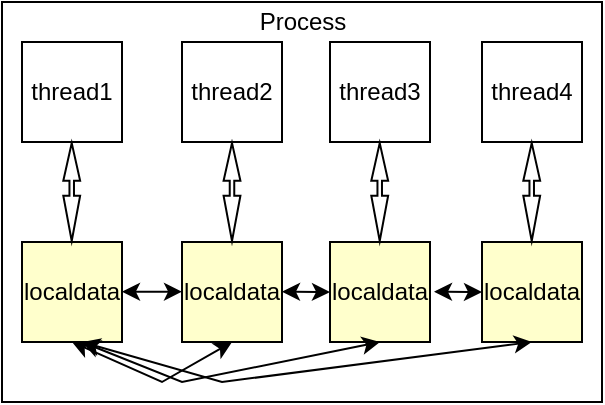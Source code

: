 <mxfile version="19.0.2" type="github">
  <diagram id="XTlzsOSv1tw_jqXcZtUm" name="Page-1">
    <mxGraphModel dx="665" dy="289" grid="1" gridSize="10" guides="1" tooltips="1" connect="1" arrows="1" fold="1" page="1" pageScale="1" pageWidth="827" pageHeight="1169" math="0" shadow="0">
      <root>
        <mxCell id="0" />
        <mxCell id="1" parent="0" />
        <mxCell id="WxwyEEQFFlaklBJ_KM64-1" value="" style="rounded=0;whiteSpace=wrap;html=1;" vertex="1" parent="1">
          <mxGeometry x="120" y="270" width="300" height="200" as="geometry" />
        </mxCell>
        <mxCell id="WxwyEEQFFlaklBJ_KM64-2" value="Process" style="text;html=1;align=center;verticalAlign=middle;resizable=0;points=[];autosize=1;strokeColor=none;fillColor=none;" vertex="1" parent="1">
          <mxGeometry x="240" y="270" width="60" height="20" as="geometry" />
        </mxCell>
        <mxCell id="WxwyEEQFFlaklBJ_KM64-3" value="thread1" style="rounded=0;whiteSpace=wrap;html=1;" vertex="1" parent="1">
          <mxGeometry x="130" y="290" width="50" height="50" as="geometry" />
        </mxCell>
        <mxCell id="WxwyEEQFFlaklBJ_KM64-4" value="thread2" style="rounded=0;whiteSpace=wrap;html=1;" vertex="1" parent="1">
          <mxGeometry x="210" y="290" width="50" height="50" as="geometry" />
        </mxCell>
        <mxCell id="WxwyEEQFFlaklBJ_KM64-5" value="thread3" style="rounded=0;whiteSpace=wrap;html=1;" vertex="1" parent="1">
          <mxGeometry x="284" y="290" width="50" height="50" as="geometry" />
        </mxCell>
        <mxCell id="WxwyEEQFFlaklBJ_KM64-6" value="thread4" style="rounded=0;whiteSpace=wrap;html=1;" vertex="1" parent="1">
          <mxGeometry x="360" y="290" width="50" height="50" as="geometry" />
        </mxCell>
        <mxCell id="WxwyEEQFFlaklBJ_KM64-7" value="localdata" style="rounded=0;whiteSpace=wrap;html=1;fillColor=#FFFFCC;" vertex="1" parent="1">
          <mxGeometry x="130" y="390" width="50" height="50" as="geometry" />
        </mxCell>
        <mxCell id="WxwyEEQFFlaklBJ_KM64-8" value="localdata" style="rounded=0;whiteSpace=wrap;html=1;fillColor=#FFFFCC;" vertex="1" parent="1">
          <mxGeometry x="210" y="390" width="50" height="50" as="geometry" />
        </mxCell>
        <mxCell id="WxwyEEQFFlaklBJ_KM64-9" value="localdata" style="rounded=0;whiteSpace=wrap;html=1;fillColor=#FFFFCC;" vertex="1" parent="1">
          <mxGeometry x="284" y="390" width="50" height="50" as="geometry" />
        </mxCell>
        <mxCell id="WxwyEEQFFlaklBJ_KM64-10" value="localdata" style="rounded=0;whiteSpace=wrap;html=1;fillColor=#FFFFCC;" vertex="1" parent="1">
          <mxGeometry x="360" y="390" width="50" height="50" as="geometry" />
        </mxCell>
        <mxCell id="WxwyEEQFFlaklBJ_KM64-11" value="" style="shape=flexArrow;endArrow=classic;startArrow=classic;html=1;rounded=0;endWidth=5.161;endSize=5.947;width=2.258;startSize=7.226;startWidth=5.161;" edge="1" parent="1">
          <mxGeometry width="100" height="100" relative="1" as="geometry">
            <mxPoint x="154.86" y="390" as="sourcePoint" />
            <mxPoint x="154.86" y="340" as="targetPoint" />
          </mxGeometry>
        </mxCell>
        <mxCell id="WxwyEEQFFlaklBJ_KM64-13" value="" style="shape=flexArrow;endArrow=classic;startArrow=classic;html=1;rounded=0;endWidth=5.161;endSize=5.947;width=2.258;startSize=7.226;startWidth=5.161;" edge="1" parent="1">
          <mxGeometry width="100" height="100" relative="1" as="geometry">
            <mxPoint x="235" y="390" as="sourcePoint" />
            <mxPoint x="235" y="340" as="targetPoint" />
          </mxGeometry>
        </mxCell>
        <mxCell id="WxwyEEQFFlaklBJ_KM64-14" value="" style="shape=flexArrow;endArrow=classic;startArrow=classic;html=1;rounded=0;endWidth=5.161;endSize=5.947;width=2.258;startSize=7.226;startWidth=5.161;" edge="1" parent="1">
          <mxGeometry width="100" height="100" relative="1" as="geometry">
            <mxPoint x="308.86" y="390" as="sourcePoint" />
            <mxPoint x="308.86" y="340" as="targetPoint" />
          </mxGeometry>
        </mxCell>
        <mxCell id="WxwyEEQFFlaklBJ_KM64-15" value="" style="shape=flexArrow;endArrow=classic;startArrow=classic;html=1;rounded=0;endWidth=5.161;endSize=5.947;width=2.258;startSize=7.226;startWidth=5.161;" edge="1" parent="1">
          <mxGeometry width="100" height="100" relative="1" as="geometry">
            <mxPoint x="384.86" y="390" as="sourcePoint" />
            <mxPoint x="384.86" y="340" as="targetPoint" />
          </mxGeometry>
        </mxCell>
        <mxCell id="WxwyEEQFFlaklBJ_KM64-16" value="" style="endArrow=classic;startArrow=classic;html=1;rounded=0;" edge="1" parent="1">
          <mxGeometry width="50" height="50" relative="1" as="geometry">
            <mxPoint x="180" y="414.83" as="sourcePoint" />
            <mxPoint x="210" y="414.83" as="targetPoint" />
          </mxGeometry>
        </mxCell>
        <mxCell id="WxwyEEQFFlaklBJ_KM64-17" value="" style="endArrow=classic;startArrow=classic;html=1;rounded=0;entryX=0;entryY=0.5;entryDx=0;entryDy=0;" edge="1" parent="1" target="WxwyEEQFFlaklBJ_KM64-9">
          <mxGeometry width="50" height="50" relative="1" as="geometry">
            <mxPoint x="260" y="414.83" as="sourcePoint" />
            <mxPoint x="290" y="414.83" as="targetPoint" />
          </mxGeometry>
        </mxCell>
        <mxCell id="WxwyEEQFFlaklBJ_KM64-18" value="" style="endArrow=classic;startArrow=classic;html=1;rounded=0;entryX=0;entryY=0.5;entryDx=0;entryDy=0;" edge="1" parent="1">
          <mxGeometry width="50" height="50" relative="1" as="geometry">
            <mxPoint x="336.0" y="414.86" as="sourcePoint" />
            <mxPoint x="360" y="415.03" as="targetPoint" />
          </mxGeometry>
        </mxCell>
        <mxCell id="WxwyEEQFFlaklBJ_KM64-19" value="" style="endArrow=classic;startArrow=classic;html=1;rounded=0;exitX=0.5;exitY=1;exitDx=0;exitDy=0;entryX=0.5;entryY=1;entryDx=0;entryDy=0;" edge="1" parent="1" source="WxwyEEQFFlaklBJ_KM64-7" target="WxwyEEQFFlaklBJ_KM64-8">
          <mxGeometry width="50" height="50" relative="1" as="geometry">
            <mxPoint x="300" y="410" as="sourcePoint" />
            <mxPoint x="350" y="360" as="targetPoint" />
            <Array as="points">
              <mxPoint x="200" y="460" />
            </Array>
          </mxGeometry>
        </mxCell>
        <mxCell id="WxwyEEQFFlaklBJ_KM64-20" value="" style="endArrow=classic;startArrow=classic;html=1;rounded=0;entryX=0.5;entryY=1;entryDx=0;entryDy=0;" edge="1" parent="1" target="WxwyEEQFFlaklBJ_KM64-9">
          <mxGeometry width="50" height="50" relative="1" as="geometry">
            <mxPoint x="160" y="440" as="sourcePoint" />
            <mxPoint x="245.0" y="450" as="targetPoint" />
            <Array as="points">
              <mxPoint x="210" y="460" />
            </Array>
          </mxGeometry>
        </mxCell>
        <mxCell id="WxwyEEQFFlaklBJ_KM64-21" value="" style="endArrow=classic;startArrow=classic;html=1;rounded=0;entryX=0.5;entryY=1;entryDx=0;entryDy=0;" edge="1" parent="1" target="WxwyEEQFFlaklBJ_KM64-10">
          <mxGeometry width="50" height="50" relative="1" as="geometry">
            <mxPoint x="160" y="440" as="sourcePoint" />
            <mxPoint x="319" y="450" as="targetPoint" />
            <Array as="points">
              <mxPoint x="230" y="460" />
            </Array>
          </mxGeometry>
        </mxCell>
      </root>
    </mxGraphModel>
  </diagram>
</mxfile>
